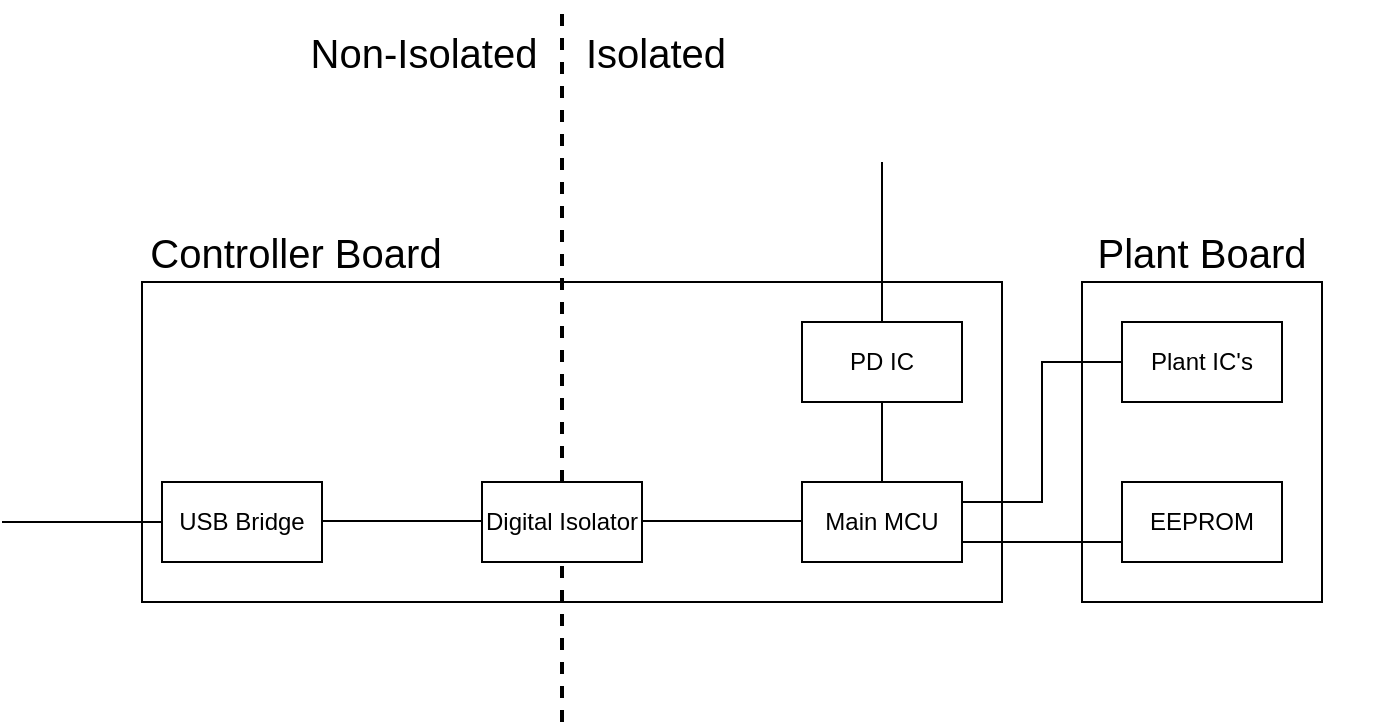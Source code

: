 <mxfile version="24.7.12">
  <diagram name="Page-1" id="KHRfqVVCvBi04W_j2KB8">
    <mxGraphModel dx="1002" dy="533" grid="1" gridSize="10" guides="1" tooltips="1" connect="1" arrows="1" fold="1" page="1" pageScale="1" pageWidth="850" pageHeight="1100" math="0" shadow="0">
      <root>
        <mxCell id="0" />
        <mxCell id="1" parent="0" />
        <mxCell id="qXz03zmLSshZVL_Wh3II-10" value="" style="rounded=0;whiteSpace=wrap;html=1;" vertex="1" parent="1">
          <mxGeometry x="110" y="220" width="430" height="160" as="geometry" />
        </mxCell>
        <mxCell id="qXz03zmLSshZVL_Wh3II-1" value="Main MCU" style="rounded=0;whiteSpace=wrap;html=1;" vertex="1" parent="1">
          <mxGeometry x="440" y="320" width="80" height="40" as="geometry" />
        </mxCell>
        <mxCell id="qXz03zmLSshZVL_Wh3II-2" value="USB Bridge" style="rounded=0;whiteSpace=wrap;html=1;" vertex="1" parent="1">
          <mxGeometry x="120" y="320" width="80" height="40" as="geometry" />
        </mxCell>
        <mxCell id="qXz03zmLSshZVL_Wh3II-5" value="" style="rounded=0;whiteSpace=wrap;html=1;" vertex="1" parent="1">
          <mxGeometry x="580" y="220" width="120" height="160" as="geometry" />
        </mxCell>
        <mxCell id="qXz03zmLSshZVL_Wh3II-8" value="PD IC" style="rounded=0;whiteSpace=wrap;html=1;" vertex="1" parent="1">
          <mxGeometry x="440" y="240" width="80" height="40" as="geometry" />
        </mxCell>
        <mxCell id="qXz03zmLSshZVL_Wh3II-11" value="" style="endArrow=none;dashed=1;html=1;strokeWidth=2;rounded=0;" edge="1" parent="1">
          <mxGeometry width="50" height="50" relative="1" as="geometry">
            <mxPoint x="320" y="440" as="sourcePoint" />
            <mxPoint x="320" y="80" as="targetPoint" />
          </mxGeometry>
        </mxCell>
        <mxCell id="qXz03zmLSshZVL_Wh3II-7" value="Digital Isolator" style="rounded=0;whiteSpace=wrap;html=1;" vertex="1" parent="1">
          <mxGeometry x="280" y="320" width="80" height="40" as="geometry" />
        </mxCell>
        <mxCell id="qXz03zmLSshZVL_Wh3II-12" value="" style="endArrow=none;html=1;rounded=0;entryX=0;entryY=0.5;entryDx=0;entryDy=0;" edge="1" parent="1" target="qXz03zmLSshZVL_Wh3II-2">
          <mxGeometry width="50" height="50" relative="1" as="geometry">
            <mxPoint x="40" y="340" as="sourcePoint" />
            <mxPoint x="70" y="330" as="targetPoint" />
          </mxGeometry>
        </mxCell>
        <mxCell id="qXz03zmLSshZVL_Wh3II-14" value="" style="endArrow=none;html=1;rounded=0;entryX=0;entryY=0.5;entryDx=0;entryDy=0;" edge="1" parent="1">
          <mxGeometry width="50" height="50" relative="1" as="geometry">
            <mxPoint x="200" y="339.5" as="sourcePoint" />
            <mxPoint x="280" y="339.5" as="targetPoint" />
          </mxGeometry>
        </mxCell>
        <mxCell id="qXz03zmLSshZVL_Wh3II-15" value="" style="endArrow=none;html=1;rounded=0;entryX=0;entryY=0.5;entryDx=0;entryDy=0;" edge="1" parent="1">
          <mxGeometry width="50" height="50" relative="1" as="geometry">
            <mxPoint x="360" y="339.5" as="sourcePoint" />
            <mxPoint x="440" y="339.5" as="targetPoint" />
          </mxGeometry>
        </mxCell>
        <mxCell id="qXz03zmLSshZVL_Wh3II-16" value="" style="endArrow=none;html=1;rounded=0;entryX=0.5;entryY=1;entryDx=0;entryDy=0;exitX=0.5;exitY=0;exitDx=0;exitDy=0;" edge="1" parent="1" source="qXz03zmLSshZVL_Wh3II-1" target="qXz03zmLSshZVL_Wh3II-8">
          <mxGeometry width="50" height="50" relative="1" as="geometry">
            <mxPoint x="70" y="370" as="sourcePoint" />
            <mxPoint x="150" y="370" as="targetPoint" />
          </mxGeometry>
        </mxCell>
        <mxCell id="qXz03zmLSshZVL_Wh3II-17" value="" style="endArrow=none;html=1;rounded=0;" edge="1" parent="1" source="qXz03zmLSshZVL_Wh3II-8">
          <mxGeometry width="50" height="50" relative="1" as="geometry">
            <mxPoint x="460" y="100" as="sourcePoint" />
            <mxPoint x="480" y="160" as="targetPoint" />
          </mxGeometry>
        </mxCell>
        <mxCell id="qXz03zmLSshZVL_Wh3II-18" value="" style="endArrow=none;html=1;rounded=0;exitX=1;exitY=0.75;exitDx=0;exitDy=0;entryX=0;entryY=0.75;entryDx=0;entryDy=0;" edge="1" parent="1" source="qXz03zmLSshZVL_Wh3II-1" target="qXz03zmLSshZVL_Wh3II-23">
          <mxGeometry width="50" height="50" relative="1" as="geometry">
            <mxPoint x="550" y="300" as="sourcePoint" />
            <mxPoint x="600" y="250" as="targetPoint" />
          </mxGeometry>
        </mxCell>
        <mxCell id="qXz03zmLSshZVL_Wh3II-20" value="&lt;font style=&quot;font-size: 20px;&quot;&gt;&lt;font style=&quot;font-size: 20px;&quot;&gt;Controller B&lt;/font&gt;&lt;span style=&quot;background-color: initial;&quot;&gt;oard&lt;/span&gt;&lt;/font&gt;" style="text;html=1;align=center;verticalAlign=middle;whiteSpace=wrap;rounded=0;" vertex="1" parent="1">
          <mxGeometry x="100" y="190" width="174" height="30" as="geometry" />
        </mxCell>
        <mxCell id="qXz03zmLSshZVL_Wh3II-21" value="&lt;span style=&quot;font-size: 20px;&quot;&gt;Non-Isolated&lt;/span&gt;" style="text;html=1;align=center;verticalAlign=middle;whiteSpace=wrap;rounded=0;" vertex="1" parent="1">
          <mxGeometry x="189" y="90" width="124" height="30" as="geometry" />
        </mxCell>
        <mxCell id="qXz03zmLSshZVL_Wh3II-22" value="&lt;div&gt;&lt;span style=&quot;font-size: 20px; background-color: initial;&quot;&gt;Isolated&lt;/span&gt;&lt;br&gt;&lt;/div&gt;" style="text;html=1;align=center;verticalAlign=middle;whiteSpace=wrap;rounded=0;" vertex="1" parent="1">
          <mxGeometry x="330" y="90" width="74" height="30" as="geometry" />
        </mxCell>
        <mxCell id="qXz03zmLSshZVL_Wh3II-23" value="EEPROM" style="rounded=0;whiteSpace=wrap;html=1;" vertex="1" parent="1">
          <mxGeometry x="600" y="320" width="80" height="40" as="geometry" />
        </mxCell>
        <mxCell id="qXz03zmLSshZVL_Wh3II-24" value="Plant IC&#39;s" style="rounded=0;whiteSpace=wrap;html=1;" vertex="1" parent="1">
          <mxGeometry x="600" y="240" width="80" height="40" as="geometry" />
        </mxCell>
        <mxCell id="qXz03zmLSshZVL_Wh3II-25" value="" style="endArrow=none;html=1;rounded=0;exitX=1;exitY=0.25;exitDx=0;exitDy=0;entryX=0;entryY=0.5;entryDx=0;entryDy=0;" edge="1" parent="1" source="qXz03zmLSshZVL_Wh3II-1" target="qXz03zmLSshZVL_Wh3II-24">
          <mxGeometry width="50" height="50" relative="1" as="geometry">
            <mxPoint x="540" y="320" as="sourcePoint" />
            <mxPoint x="590" y="270" as="targetPoint" />
            <Array as="points">
              <mxPoint x="560" y="330" />
              <mxPoint x="560" y="260" />
            </Array>
          </mxGeometry>
        </mxCell>
        <mxCell id="qXz03zmLSshZVL_Wh3II-26" value="&lt;span style=&quot;font-size: 20px;&quot;&gt;Plant Board&lt;/span&gt;" style="text;html=1;align=center;verticalAlign=middle;whiteSpace=wrap;rounded=0;" vertex="1" parent="1">
          <mxGeometry x="553" y="190" width="174" height="30" as="geometry" />
        </mxCell>
      </root>
    </mxGraphModel>
  </diagram>
</mxfile>
